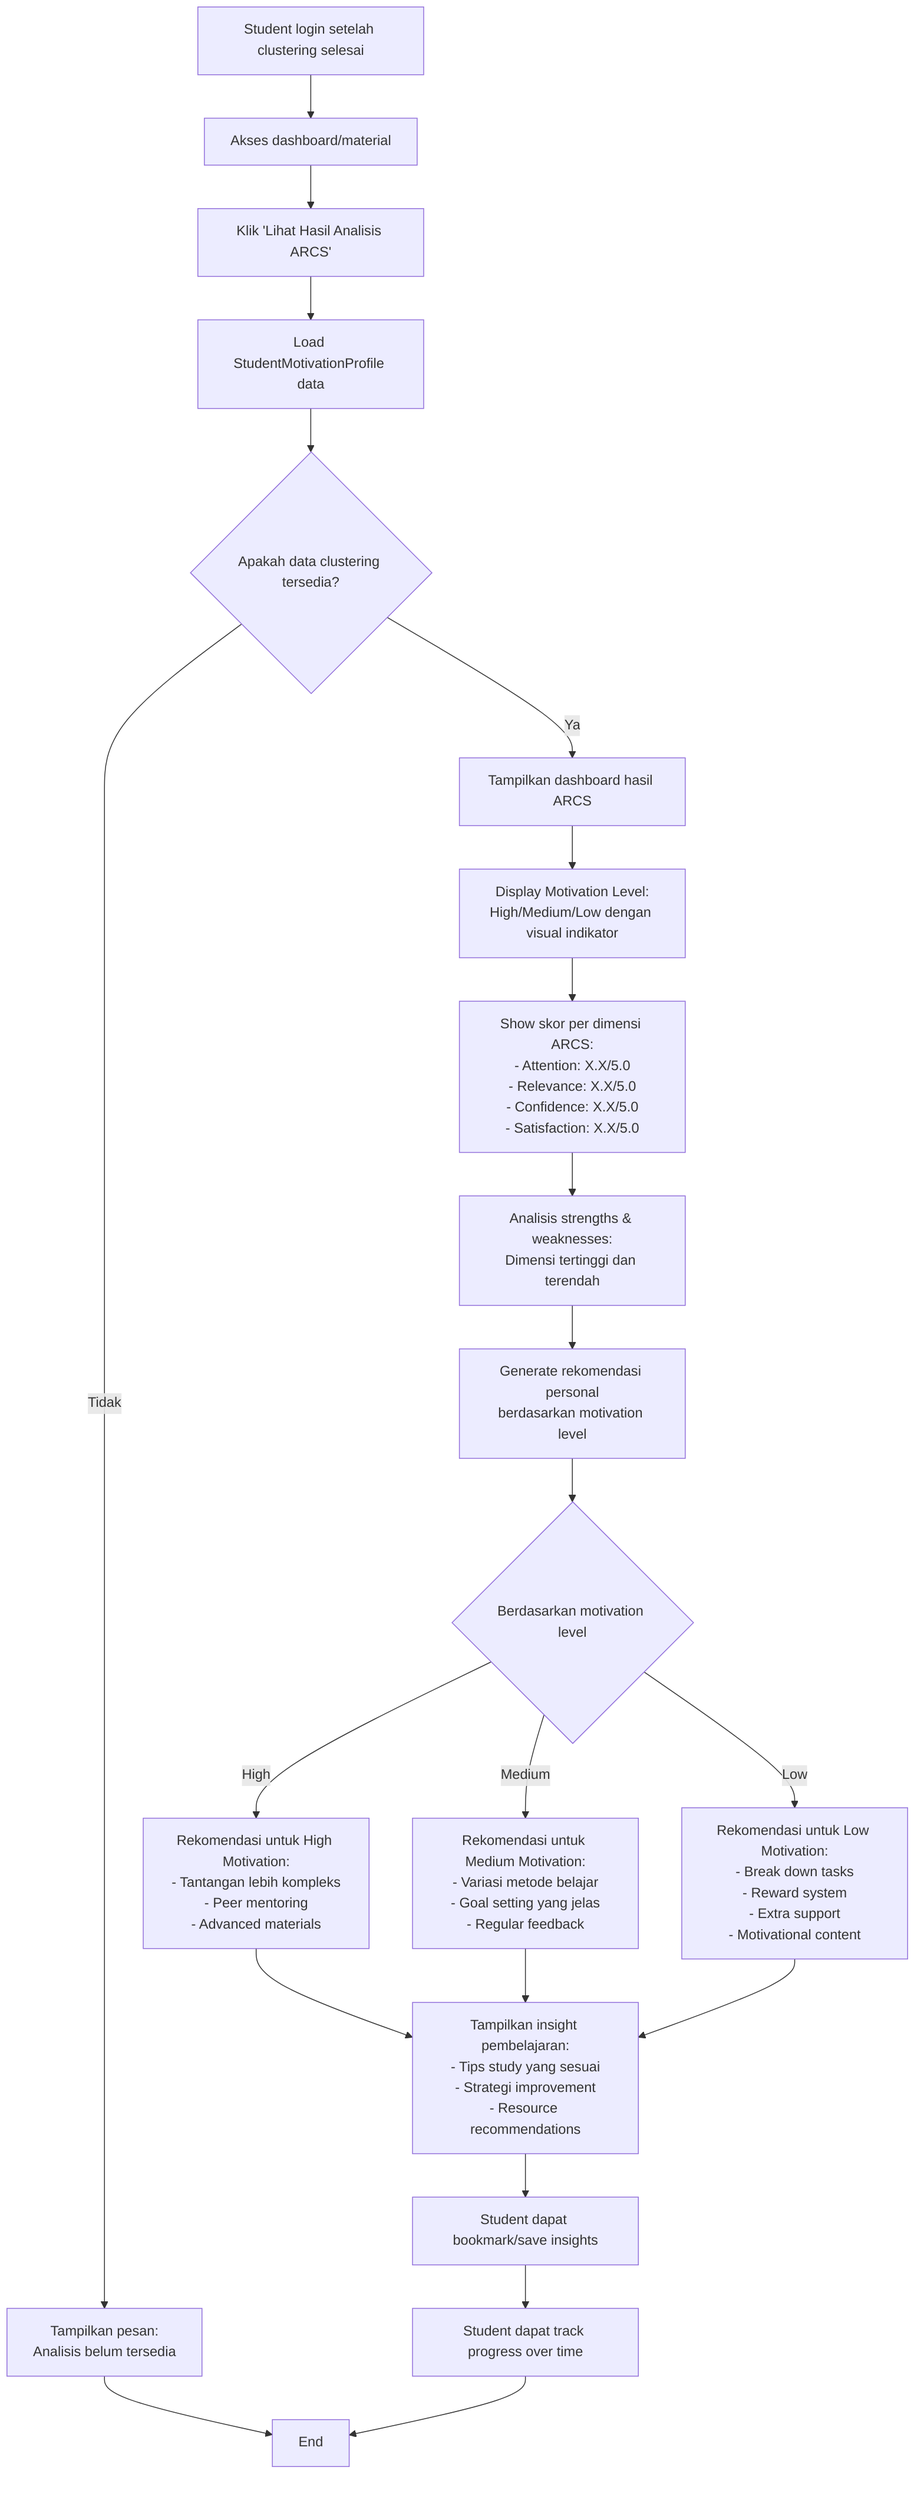 flowchart TD
    A[Student login setelah clustering selesai] --> B[Akses dashboard/material]
    B --> C[Klik 'Lihat Hasil Analisis ARCS']
    
    C --> D[Load StudentMotivationProfile data]
    D --> E{Apakah data clustering tersedia?}
    
    E -->|Tidak| F[Tampilkan pesan:<br/>Analisis belum tersedia]
    E -->|Ya| G[Tampilkan dashboard hasil ARCS]
    
    G --> H[Display Motivation Level:<br/>High/Medium/Low dengan visual indikator]
    H --> I[Show skor per dimensi ARCS:<br/>- Attention: X.X/5.0<br/>- Relevance: X.X/5.0<br/>- Confidence: X.X/5.0<br/>- Satisfaction: X.X/5.0]
    
    I --> J[Analisis strengths & weaknesses:<br/>Dimensi tertinggi dan terendah]
    J --> K[Generate rekomendasi personal<br/>berdasarkan motivation level]
    
    K --> L{Berdasarkan motivation level}
    L -->|High| M[Rekomendasi untuk High Motivation:<br/>- Tantangan lebih kompleks<br/>- Peer mentoring<br/>- Advanced materials]
    
    L -->|Medium| N[Rekomendasi untuk Medium Motivation:<br/>- Variasi metode belajar<br/>- Goal setting yang jelas<br/>- Regular feedback]
    
    L -->|Low| O[Rekomendasi untuk Low Motivation:<br/>- Break down tasks<br/>- Reward system<br/>- Extra support<br/>- Motivational content]
    
    M --> P[Tampilkan insight pembelajaran:<br/>- Tips study yang sesuai<br/>- Strategi improvement<br/>- Resource recommendations]
    N --> P
    O --> P
    
    P --> Q[Student dapat bookmark/save insights]
    Q --> R[Student dapat track progress over time]
    
    F --> S[End]
    R --> S
